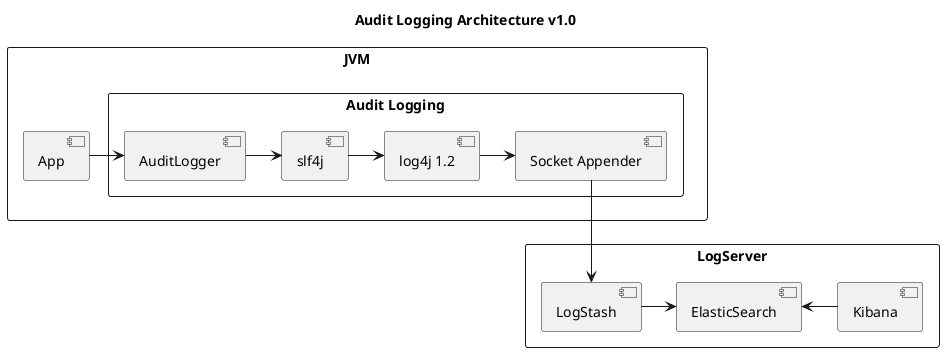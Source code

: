 @startuml

title Audit Logging Architecture v1.0

rectangle "JVM" {
    component "App" as app

    rectangle "Audit Logging" {
        component "AuditLogger" as audit_logger
        component "slf4j" as slf4j
        component "log4j 1.2" as log4j12
        component "Socket Appender" as socket_appender

        audit_logger -> slf4j
        slf4j -> log4j12
        log4j12 -> socket_appender
    }

    app -> audit_logger
}

rectangle "LogServer" {
    component "LogStash" as logstash
    component "ElasticSearch" as elasticsearch
    component "Kibana" as kibana

    logstash -> elasticsearch
    elasticsearch <- kibana
}

socket_appender --> logstash

@enduml